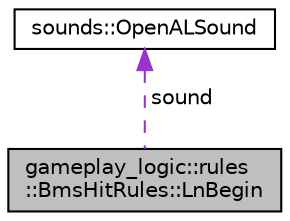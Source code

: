 digraph "gameplay_logic::rules::BmsHitRules::LnBegin"
{
 // LATEX_PDF_SIZE
  edge [fontname="Helvetica",fontsize="10",labelfontname="Helvetica",labelfontsize="10"];
  node [fontname="Helvetica",fontsize="10",shape=record];
  Node1 [label="gameplay_logic::rules\l::BmsHitRules::LnBegin",height=0.2,width=0.4,color="black", fillcolor="grey75", style="filled", fontcolor="black",tooltip=" "];
  Node2 -> Node1 [dir="back",color="darkorchid3",fontsize="10",style="dashed",label=" sound" ,fontname="Helvetica"];
  Node2 [label="sounds::OpenALSound",height=0.2,width=0.4,color="black", fillcolor="white", style="filled",URL="$classsounds_1_1OpenALSound.html",tooltip="A sound that can be played. Wraps an OpenAL source."];
}
